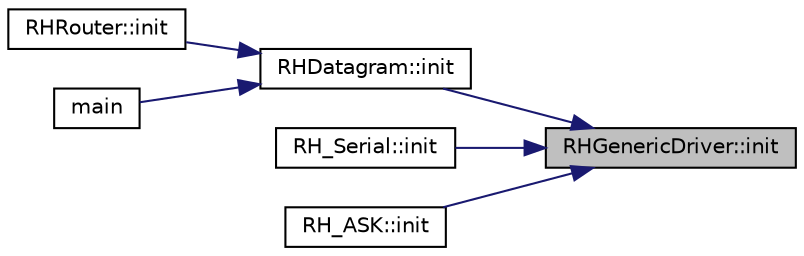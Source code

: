 digraph "RHGenericDriver::init"
{
 // LATEX_PDF_SIZE
  edge [fontname="Helvetica",fontsize="10",labelfontname="Helvetica",labelfontsize="10"];
  node [fontname="Helvetica",fontsize="10",shape=record];
  rankdir="RL";
  Node1 [label="RHGenericDriver::init",height=0.2,width=0.4,color="black", fillcolor="grey75", style="filled", fontcolor="black",tooltip=" "];
  Node1 -> Node2 [dir="back",color="midnightblue",fontsize="10",style="solid",fontname="Helvetica"];
  Node2 [label="RHDatagram::init",height=0.2,width=0.4,color="black", fillcolor="white", style="filled",URL="$class_r_h_datagram.html#abe51be17fd7cc8db571c3b3ba2de0816",tooltip=" "];
  Node2 -> Node3 [dir="back",color="midnightblue",fontsize="10",style="solid",fontname="Helvetica"];
  Node3 [label="RHRouter::init",height=0.2,width=0.4,color="black", fillcolor="white", style="filled",URL="$class_r_h_router.html#afb2c05984049e312d1b9b534d4b396cd",tooltip=" "];
  Node2 -> Node4 [dir="back",color="midnightblue",fontsize="10",style="solid",fontname="Helvetica"];
  Node4 [label="main",height=0.2,width=0.4,color="black", fillcolor="white", style="filled",URL="$_ras_pi_r_h_8cpp.html#ac0f2228420376f4db7e1274f2b41667c",tooltip=" "];
  Node1 -> Node5 [dir="back",color="midnightblue",fontsize="10",style="solid",fontname="Helvetica"];
  Node5 [label="RH_Serial::init",height=0.2,width=0.4,color="black", fillcolor="white", style="filled",URL="$class_r_h___serial.html#a229f6238500f5b94fa93416ccbc51956",tooltip=" "];
  Node1 -> Node6 [dir="back",color="midnightblue",fontsize="10",style="solid",fontname="Helvetica"];
  Node6 [label="RH_ASK::init",height=0.2,width=0.4,color="black", fillcolor="white", style="filled",URL="$class_r_h___a_s_k.html#af798dfdbe09e28f68394269215848a47",tooltip=" "];
}
